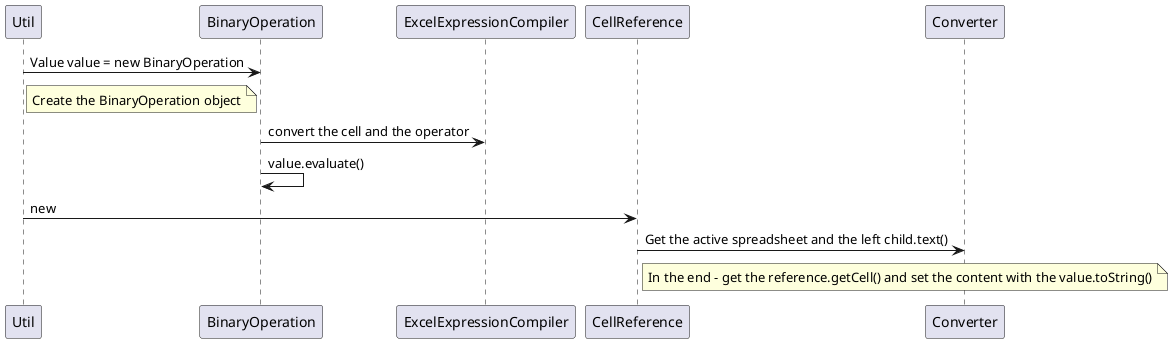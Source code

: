 @startuml doc-files/lang01.1_design_assign_operator.png

Util -> BinaryOperation : Value value = new BinaryOperation
note left of BinaryOperation: Create the BinaryOperation object

BinaryOperation -> ExcelExpressionCompiler : convert the cell and the operator
BinaryOperation -> BinaryOperation : value.evaluate()

Util -> CellReference : new
CellReference -> Converter : Get the active spreadsheet and the left child.text()
note right of CellReference: In the end - get the reference.getCell() and set the content with the value.toString()

@enduml
